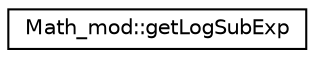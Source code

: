digraph "Graphical Class Hierarchy"
{
 // LATEX_PDF_SIZE
  edge [fontname="Helvetica",fontsize="10",labelfontname="Helvetica",labelfontsize="10"];
  node [fontname="Helvetica",fontsize="10",shape=record];
  rankdir="LR";
  Node0 [label="Math_mod::getLogSubExp",height=0.2,width=0.4,color="black", fillcolor="white", style="filled",URL="$interfaceMath__mod_1_1getLogSubExp.html",tooltip=" "];
}
